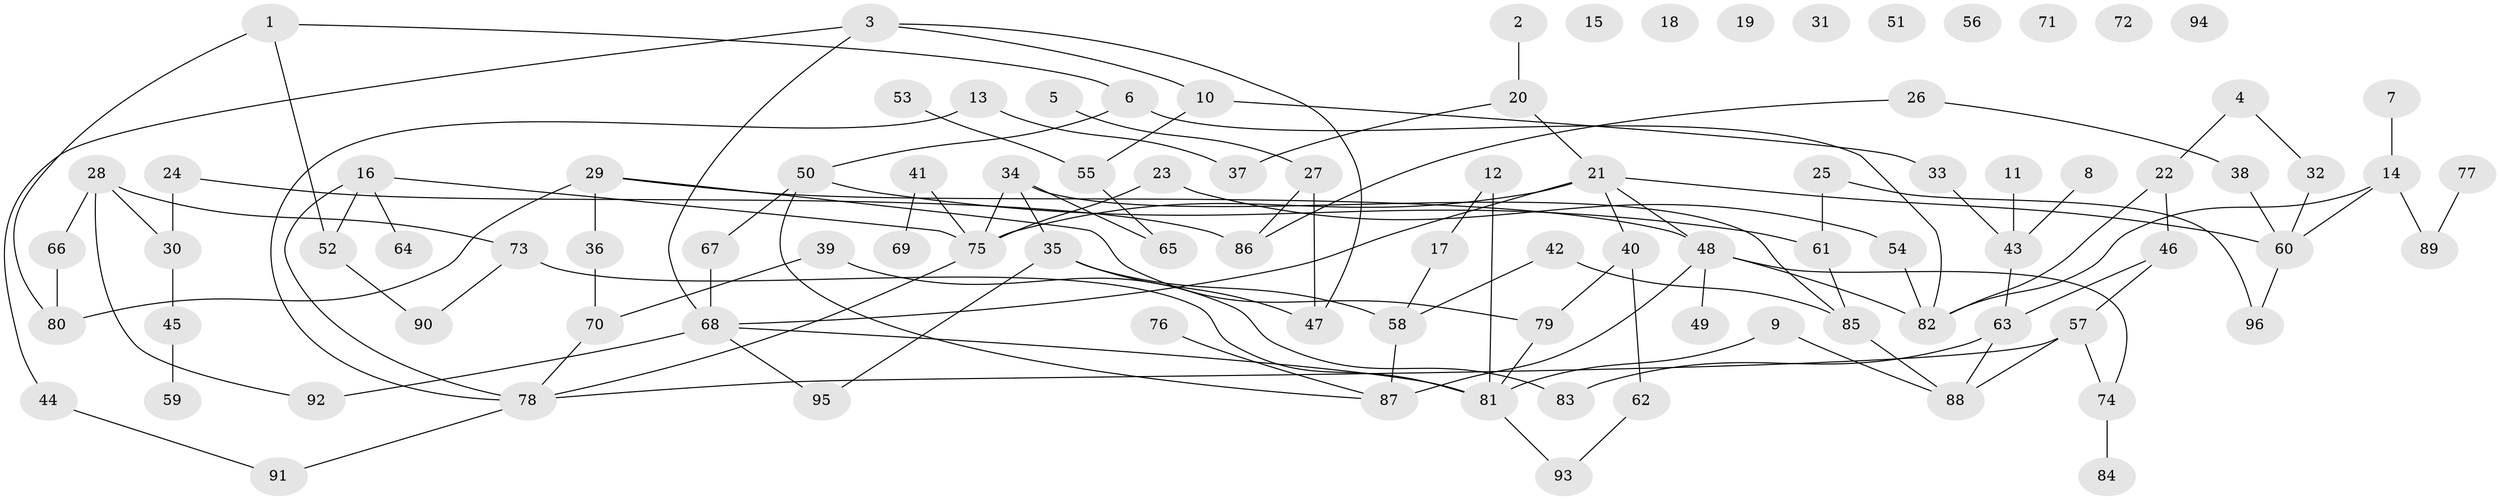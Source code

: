 // Generated by graph-tools (version 1.1) at 2025/13/03/09/25 04:13:08]
// undirected, 96 vertices, 120 edges
graph export_dot {
graph [start="1"]
  node [color=gray90,style=filled];
  1;
  2;
  3;
  4;
  5;
  6;
  7;
  8;
  9;
  10;
  11;
  12;
  13;
  14;
  15;
  16;
  17;
  18;
  19;
  20;
  21;
  22;
  23;
  24;
  25;
  26;
  27;
  28;
  29;
  30;
  31;
  32;
  33;
  34;
  35;
  36;
  37;
  38;
  39;
  40;
  41;
  42;
  43;
  44;
  45;
  46;
  47;
  48;
  49;
  50;
  51;
  52;
  53;
  54;
  55;
  56;
  57;
  58;
  59;
  60;
  61;
  62;
  63;
  64;
  65;
  66;
  67;
  68;
  69;
  70;
  71;
  72;
  73;
  74;
  75;
  76;
  77;
  78;
  79;
  80;
  81;
  82;
  83;
  84;
  85;
  86;
  87;
  88;
  89;
  90;
  91;
  92;
  93;
  94;
  95;
  96;
  1 -- 6;
  1 -- 52;
  1 -- 80;
  2 -- 20;
  3 -- 10;
  3 -- 44;
  3 -- 47;
  3 -- 68;
  4 -- 22;
  4 -- 32;
  5 -- 27;
  6 -- 50;
  6 -- 82;
  7 -- 14;
  8 -- 43;
  9 -- 81;
  9 -- 88;
  10 -- 33;
  10 -- 55;
  11 -- 43;
  12 -- 17;
  12 -- 81;
  13 -- 37;
  13 -- 78;
  14 -- 60;
  14 -- 82;
  14 -- 89;
  16 -- 52;
  16 -- 64;
  16 -- 75;
  16 -- 78;
  17 -- 58;
  20 -- 21;
  20 -- 37;
  21 -- 40;
  21 -- 48;
  21 -- 60;
  21 -- 68;
  21 -- 75;
  22 -- 46;
  22 -- 82;
  23 -- 54;
  23 -- 75;
  24 -- 30;
  24 -- 86;
  25 -- 61;
  25 -- 96;
  26 -- 38;
  26 -- 86;
  27 -- 47;
  27 -- 86;
  28 -- 30;
  28 -- 66;
  28 -- 73;
  28 -- 92;
  29 -- 36;
  29 -- 48;
  29 -- 79;
  29 -- 80;
  30 -- 45;
  32 -- 60;
  33 -- 43;
  34 -- 35;
  34 -- 65;
  34 -- 75;
  34 -- 85;
  35 -- 47;
  35 -- 58;
  35 -- 95;
  36 -- 70;
  38 -- 60;
  39 -- 70;
  39 -- 83;
  40 -- 62;
  40 -- 79;
  41 -- 69;
  41 -- 75;
  42 -- 58;
  42 -- 85;
  43 -- 63;
  44 -- 91;
  45 -- 59;
  46 -- 57;
  46 -- 63;
  48 -- 49;
  48 -- 74;
  48 -- 82;
  48 -- 87;
  50 -- 61;
  50 -- 67;
  50 -- 87;
  52 -- 90;
  53 -- 55;
  54 -- 82;
  55 -- 65;
  57 -- 74;
  57 -- 78;
  57 -- 88;
  58 -- 87;
  60 -- 96;
  61 -- 85;
  62 -- 93;
  63 -- 83;
  63 -- 88;
  66 -- 80;
  67 -- 68;
  68 -- 81;
  68 -- 92;
  68 -- 95;
  70 -- 78;
  73 -- 81;
  73 -- 90;
  74 -- 84;
  75 -- 78;
  76 -- 87;
  77 -- 89;
  78 -- 91;
  79 -- 81;
  81 -- 93;
  85 -- 88;
}
